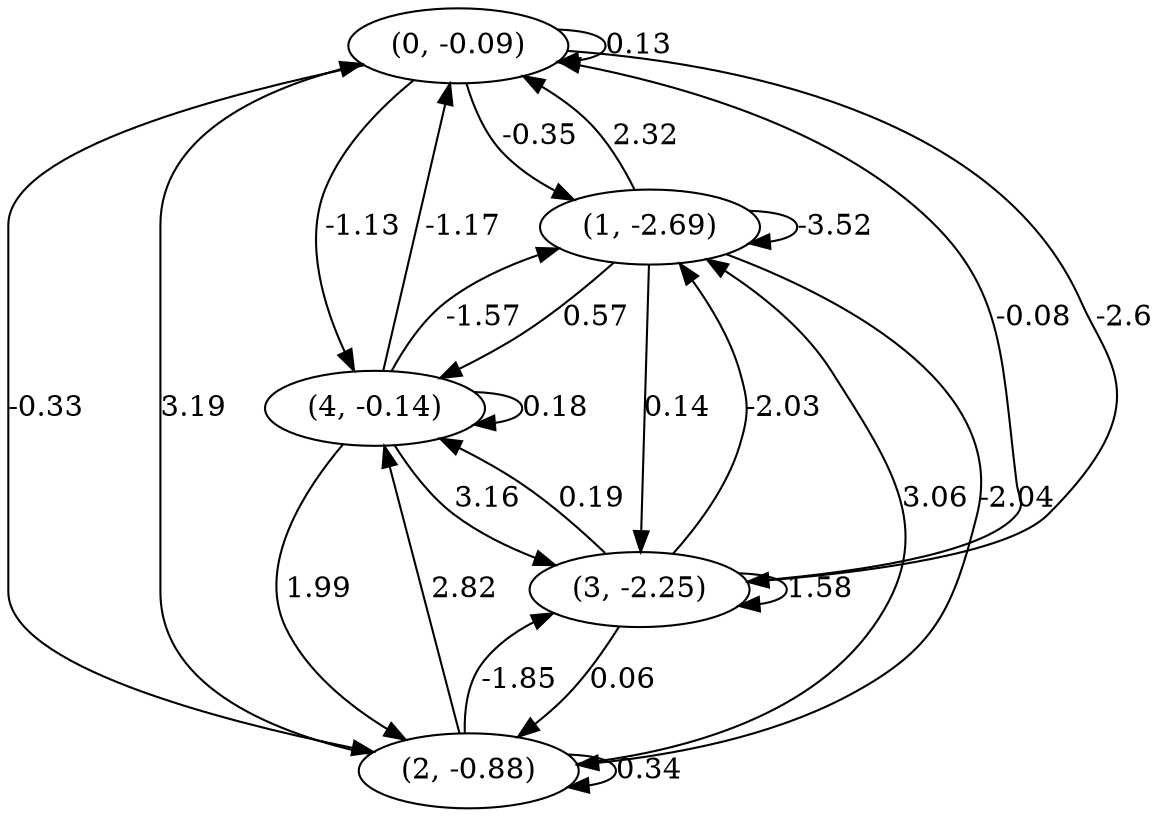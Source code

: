 digraph {
    0 [ label = "(0, -0.09)" ]
    1 [ label = "(1, -2.69)" ]
    2 [ label = "(2, -0.88)" ]
    3 [ label = "(3, -2.25)" ]
    4 [ label = "(4, -0.14)" ]
    0 -> 0 [ label = "0.13" ]
    1 -> 1 [ label = "-3.52" ]
    2 -> 2 [ label = "0.34" ]
    3 -> 3 [ label = "1.58" ]
    4 -> 4 [ label = "0.18" ]
    1 -> 0 [ label = "2.32" ]
    2 -> 0 [ label = "3.19" ]
    3 -> 0 [ label = "-0.08" ]
    4 -> 0 [ label = "-1.17" ]
    0 -> 1 [ label = "-0.35" ]
    2 -> 1 [ label = "3.06" ]
    3 -> 1 [ label = "-2.03" ]
    4 -> 1 [ label = "-1.57" ]
    0 -> 2 [ label = "-0.33" ]
    1 -> 2 [ label = "-2.04" ]
    3 -> 2 [ label = "0.06" ]
    4 -> 2 [ label = "1.99" ]
    0 -> 3 [ label = "-2.6" ]
    1 -> 3 [ label = "0.14" ]
    2 -> 3 [ label = "-1.85" ]
    4 -> 3 [ label = "3.16" ]
    0 -> 4 [ label = "-1.13" ]
    1 -> 4 [ label = "0.57" ]
    2 -> 4 [ label = "2.82" ]
    3 -> 4 [ label = "0.19" ]
}

